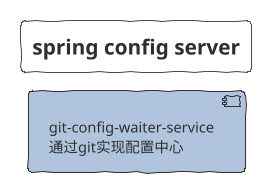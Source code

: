 @startuml SPRING_CONFIG_SERVER
!theme sketchy-outline
title spring config server
skinparam interface {
}
skinparam component {
   backgroundColor LightSteelBlue
   FontSize 14
   ArrowFontSize 14
   ArrowFontColor #777777
   ArrowColor #FF6655
}
component gcws[
git-config-waiter-service
通过git实现配置中心
]


@enduml

